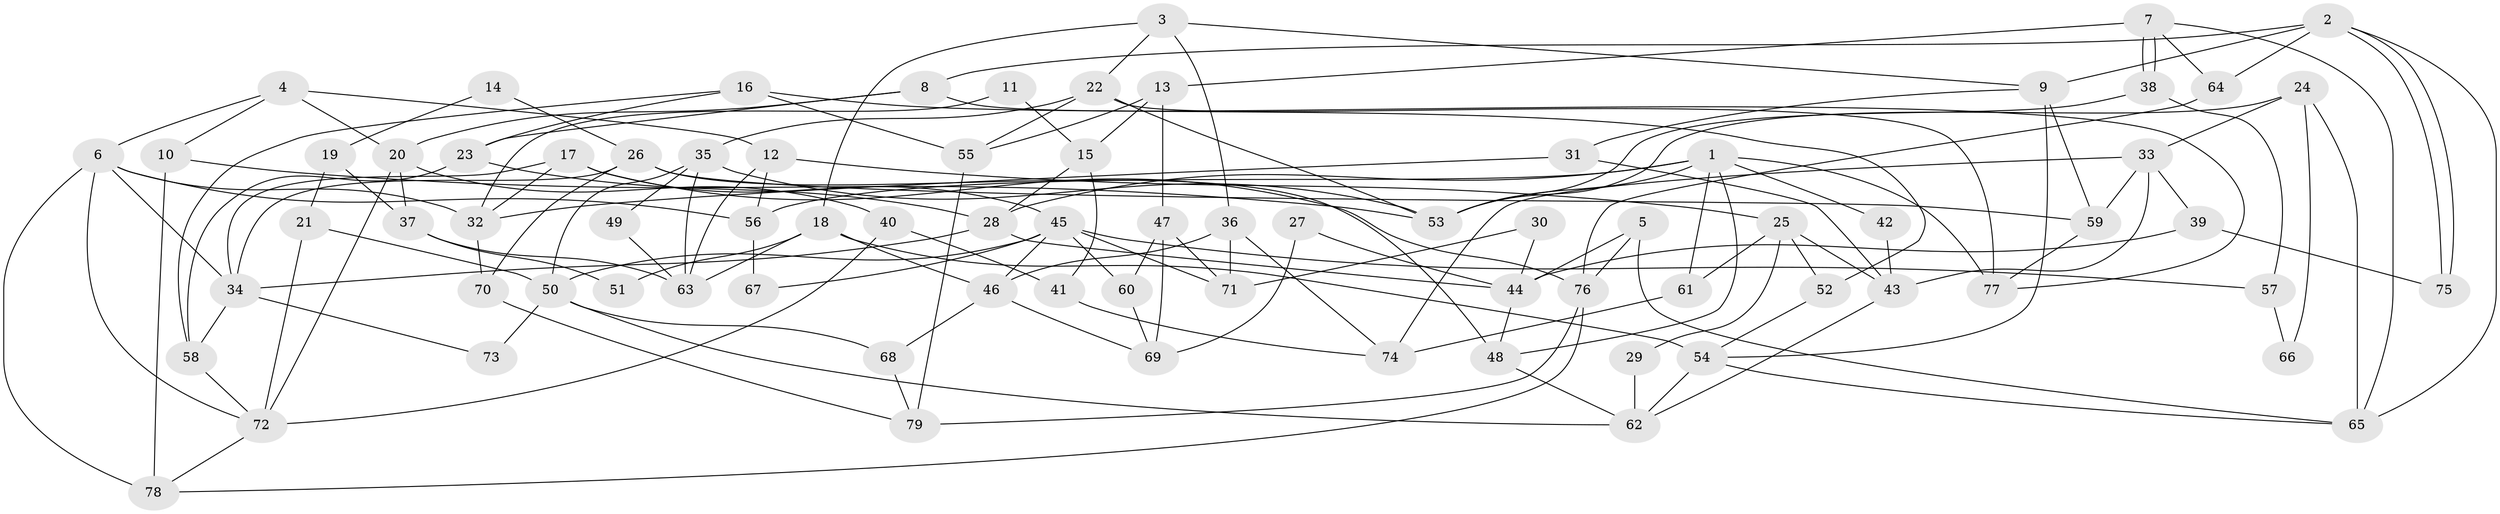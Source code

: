 // coarse degree distribution, {4: 0.043478260869565216, 2: 0.21739130434782608, 3: 0.2608695652173913, 5: 0.13043478260869565, 6: 0.13043478260869565, 7: 0.13043478260869565, 9: 0.08695652173913043}
// Generated by graph-tools (version 1.1) at 2025/53/03/04/25 21:53:24]
// undirected, 79 vertices, 158 edges
graph export_dot {
graph [start="1"]
  node [color=gray90,style=filled];
  1;
  2;
  3;
  4;
  5;
  6;
  7;
  8;
  9;
  10;
  11;
  12;
  13;
  14;
  15;
  16;
  17;
  18;
  19;
  20;
  21;
  22;
  23;
  24;
  25;
  26;
  27;
  28;
  29;
  30;
  31;
  32;
  33;
  34;
  35;
  36;
  37;
  38;
  39;
  40;
  41;
  42;
  43;
  44;
  45;
  46;
  47;
  48;
  49;
  50;
  51;
  52;
  53;
  54;
  55;
  56;
  57;
  58;
  59;
  60;
  61;
  62;
  63;
  64;
  65;
  66;
  67;
  68;
  69;
  70;
  71;
  72;
  73;
  74;
  75;
  76;
  77;
  78;
  79;
  1 -- 28;
  1 -- 56;
  1 -- 42;
  1 -- 48;
  1 -- 53;
  1 -- 61;
  1 -- 77;
  2 -- 65;
  2 -- 75;
  2 -- 75;
  2 -- 8;
  2 -- 9;
  2 -- 64;
  3 -- 22;
  3 -- 9;
  3 -- 18;
  3 -- 36;
  4 -- 6;
  4 -- 12;
  4 -- 10;
  4 -- 20;
  5 -- 65;
  5 -- 44;
  5 -- 76;
  6 -- 34;
  6 -- 72;
  6 -- 32;
  6 -- 56;
  6 -- 78;
  7 -- 64;
  7 -- 38;
  7 -- 38;
  7 -- 13;
  7 -- 65;
  8 -- 20;
  8 -- 23;
  8 -- 77;
  9 -- 59;
  9 -- 31;
  9 -- 54;
  10 -- 53;
  10 -- 78;
  11 -- 15;
  11 -- 32;
  12 -- 25;
  12 -- 63;
  12 -- 56;
  13 -- 55;
  13 -- 15;
  13 -- 47;
  14 -- 19;
  14 -- 26;
  15 -- 28;
  15 -- 41;
  16 -- 23;
  16 -- 52;
  16 -- 55;
  16 -- 58;
  17 -- 76;
  17 -- 34;
  17 -- 32;
  17 -- 45;
  18 -- 46;
  18 -- 51;
  18 -- 54;
  18 -- 63;
  19 -- 21;
  19 -- 37;
  20 -- 72;
  20 -- 37;
  20 -- 40;
  21 -- 72;
  21 -- 50;
  22 -- 77;
  22 -- 35;
  22 -- 53;
  22 -- 55;
  23 -- 58;
  23 -- 28;
  24 -- 53;
  24 -- 65;
  24 -- 33;
  24 -- 66;
  25 -- 61;
  25 -- 43;
  25 -- 29;
  25 -- 52;
  26 -- 70;
  26 -- 59;
  26 -- 34;
  26 -- 48;
  27 -- 44;
  27 -- 69;
  28 -- 34;
  28 -- 44;
  29 -- 62;
  30 -- 71;
  30 -- 44;
  31 -- 32;
  31 -- 43;
  32 -- 70;
  33 -- 43;
  33 -- 39;
  33 -- 59;
  33 -- 74;
  34 -- 58;
  34 -- 73;
  35 -- 53;
  35 -- 50;
  35 -- 49;
  35 -- 63;
  36 -- 71;
  36 -- 46;
  36 -- 74;
  37 -- 63;
  37 -- 51;
  38 -- 53;
  38 -- 57;
  39 -- 44;
  39 -- 75;
  40 -- 41;
  40 -- 72;
  41 -- 74;
  42 -- 43;
  43 -- 62;
  44 -- 48;
  45 -- 50;
  45 -- 46;
  45 -- 57;
  45 -- 60;
  45 -- 67;
  45 -- 71;
  46 -- 68;
  46 -- 69;
  47 -- 60;
  47 -- 69;
  47 -- 71;
  48 -- 62;
  49 -- 63;
  50 -- 68;
  50 -- 62;
  50 -- 73;
  52 -- 54;
  54 -- 62;
  54 -- 65;
  55 -- 79;
  56 -- 67;
  57 -- 66;
  58 -- 72;
  59 -- 77;
  60 -- 69;
  61 -- 74;
  64 -- 76;
  68 -- 79;
  70 -- 79;
  72 -- 78;
  76 -- 78;
  76 -- 79;
}

